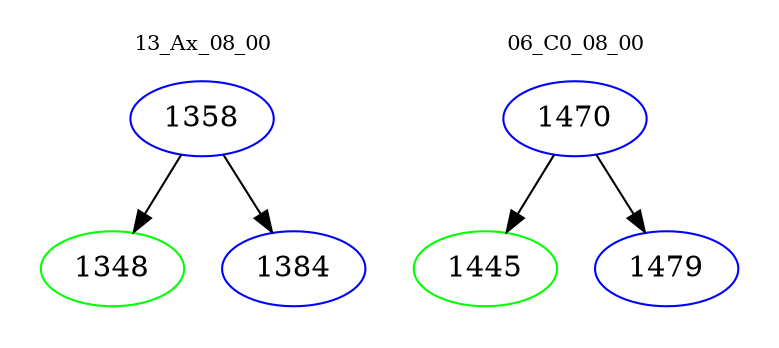 digraph{
subgraph cluster_0 {
color = white
label = "13_Ax_08_00";
fontsize=10;
T0_1358 [label="1358", color="blue"]
T0_1358 -> T0_1348 [color="black"]
T0_1348 [label="1348", color="green"]
T0_1358 -> T0_1384 [color="black"]
T0_1384 [label="1384", color="blue"]
}
subgraph cluster_1 {
color = white
label = "06_C0_08_00";
fontsize=10;
T1_1470 [label="1470", color="blue"]
T1_1470 -> T1_1445 [color="black"]
T1_1445 [label="1445", color="green"]
T1_1470 -> T1_1479 [color="black"]
T1_1479 [label="1479", color="blue"]
}
}
